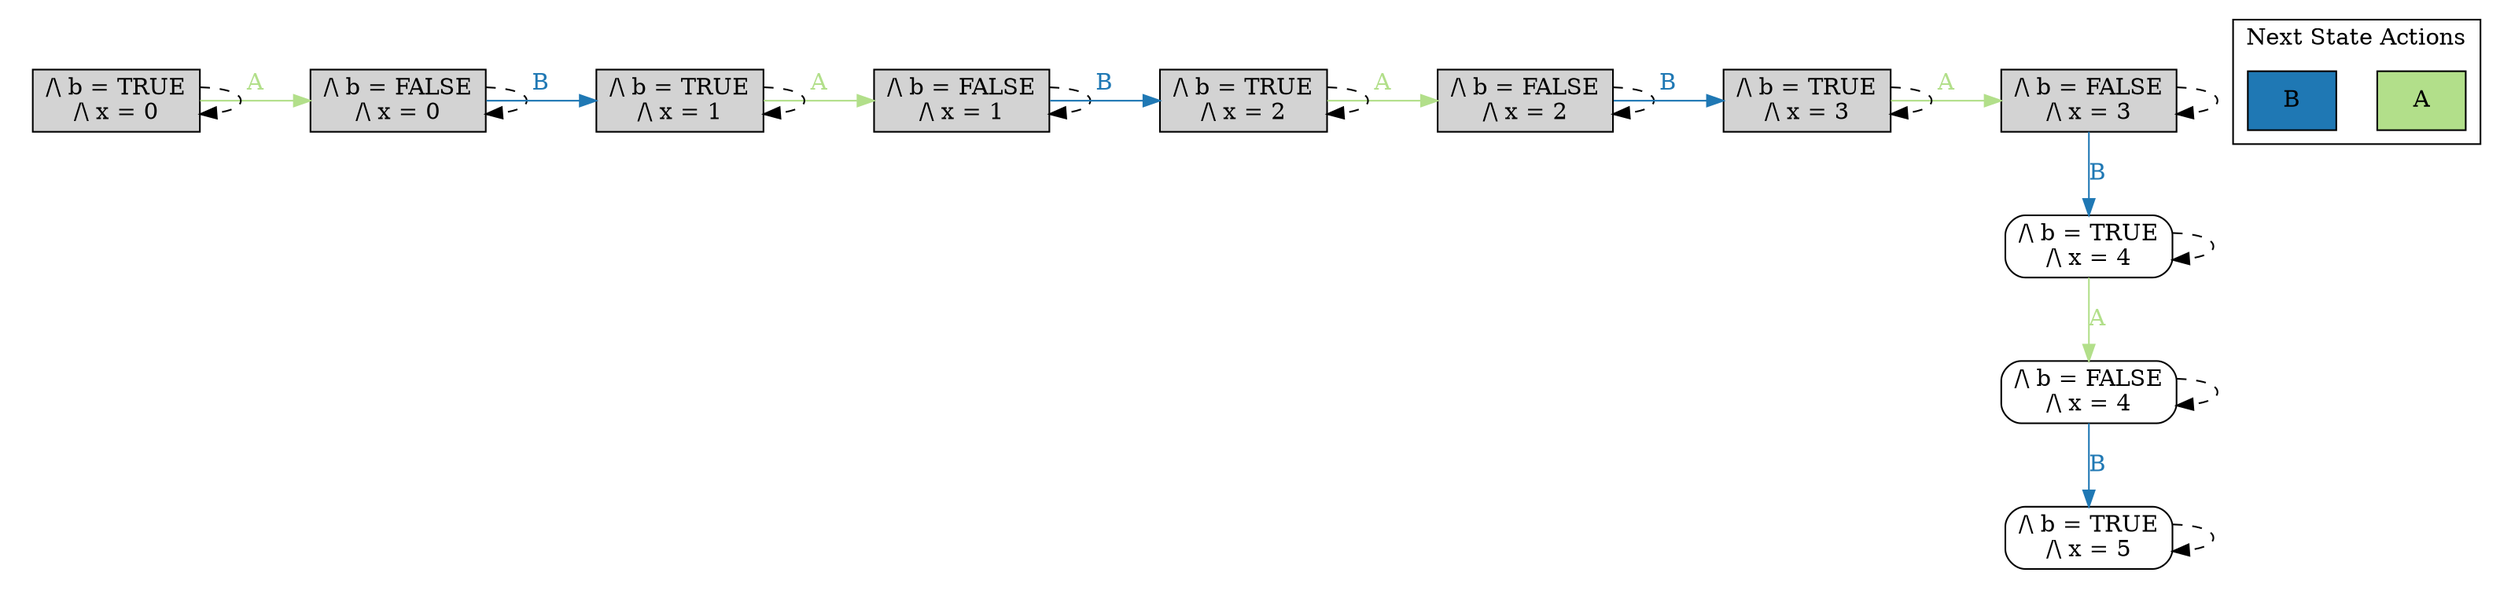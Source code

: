 strict digraph DiskGraph {
node [shape=box,style=rounded]
edge [colorscheme="paired12"]
nodesep=0.35;
subgraph cluster_graph {
color="white";
609737673425276830 [label="/\\ b = FALSE\n/\\ x = 0",style = filled]
6816998822487979083 [label="/\\ b = TRUE\n/\\ x = 0",style = filled]
3365478001808954030 [label="/\\ b = FALSE\n/\\ x = 1",style = filled]
8671809759910816123 [label="/\\ b = TRUE\n/\\ x = 1",style = filled]
5040481953810085374 [label="/\\ b = FALSE\n/\\ x = 2",style = filled]
1377963776297717291 [label="/\\ b = TRUE\n/\\ x = 2",style = filled]
7147721571019581646 [label="/\\ b = FALSE\n/\\ x = 3",style = filled]
3881310712274735899 [label="/\\ b = TRUE\n/\\ x = 3",style = filled]
609737673425276830 -> 8671809759910816123 [label="B",color="2",fontcolor="2"];
609737673425276830 -> 609737673425276830 [style="dashed",color="lightgray"];
6816998822487979083 -> 609737673425276830 [label="A",color="3",fontcolor="3"];
6816998822487979083 -> 6816998822487979083 [style="dashed",color="lightgray"];
3365478001808954030 -> 1377963776297717291 [label="B",color="2",fontcolor="2"];
3365478001808954030 -> 3365478001808954030 [style="dashed",color="lightgray"];
8671809759910816123 -> 3365478001808954030 [label="A",color="3",fontcolor="3"];
8671809759910816123 -> 8671809759910816123 [style="dashed",color="lightgray"];
5040481953810085374 -> 3881310712274735899 [label="B",color="2",fontcolor="2"];
5040481953810085374 -> 5040481953810085374 [style="dashed",color="lightgray"];
1377963776297717291 -> 5040481953810085374 [label="A",color="3",fontcolor="3"];
1377963776297717291 -> 1377963776297717291 [style="dashed",color="lightgray"];
7147721571019581646 -> -4210745456684007285 [label="B",color="2",fontcolor="2"];
-4210745456684007285 [label="/\\ b = TRUE\n/\\ x = 4",tooltip="/\\ b = TRUE\n/\\ x = 4"];
7147721571019581646 -> 7147721571019581646 [style="dashed",color="lightgray"];
3881310712274735899 -> 7147721571019581646 [label="A",color="3",fontcolor="3"];
3881310712274735899 -> 3881310712274735899 [style="dashed",color="lightgray"];
-4210745456684007285 -> -7819220713745958050 [label="A",color="3",fontcolor="3"];
-7819220713745958050 [label="/\\ b = FALSE\n/\\ x = 4",tooltip="/\\ b = FALSE\n/\\ x = 4"];
-4210745456684007285 -> -4210745456684007285 [style="dashed",color="lightgray"];
-7819220713745958050 -> -2066378075513578053 [label="B",color="2",fontcolor="2"];
-2066378075513578053 [label="/\\ b = TRUE\n/\\ x = 5",tooltip="/\\ b = TRUE\n/\\ x = 5"];
-7819220713745958050 -> -7819220713745958050 [style="dashed",color="lightgray"];
-2066378075513578053 -> -2066378075513578053 [style="dashed",color="lightgray"];
{rank = same; 1377963776297717291;5040481953810085374;8671809759910816123;3365478001808954030;6816998822487979083;609737673425276830;3881310712274735899;7147721571019581646;}
{rank = same; -4210745456684007285;}
{rank = same; -7819220713745958050;}
{rank = same; -2066378075513578053;}
}
subgraph cluster_legend {graph[style=bold];label = "Next State Actions" style="solid"
node [ labeljust="l",colorscheme="paired12",style=filled,shape=record ]
A [label="A",fillcolor=3]
B [label="B",fillcolor=2]
}}